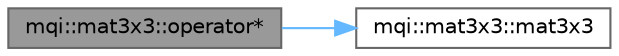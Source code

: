 digraph "mqi::mat3x3::operator*"
{
 // LATEX_PDF_SIZE
  bgcolor="transparent";
  edge [fontname=Helvetica,fontsize=10,labelfontname=Helvetica,labelfontsize=10];
  node [fontname=Helvetica,fontsize=10,shape=box,height=0.2,width=0.4];
  rankdir="LR";
  Node1 [id="Node000001",label="mqi::mat3x3::operator*",height=0.2,width=0.4,color="gray40", fillcolor="grey60", style="filled", fontcolor="black",tooltip="Multiplies this matrix by another 3x3 matrix."];
  Node1 -> Node2 [id="edge1_Node000001_Node000002",color="steelblue1",style="solid",tooltip=" "];
  Node2 [id="Node000002",label="mqi::mat3x3::mat3x3",height=0.2,width=0.4,color="grey40", fillcolor="white", style="filled",URL="$classmqi_1_1mat3x3.html#a8c19c137f2c5887971a2fa628a16032d",tooltip="Default constructor. Initializes to an identity matrix."];
}
